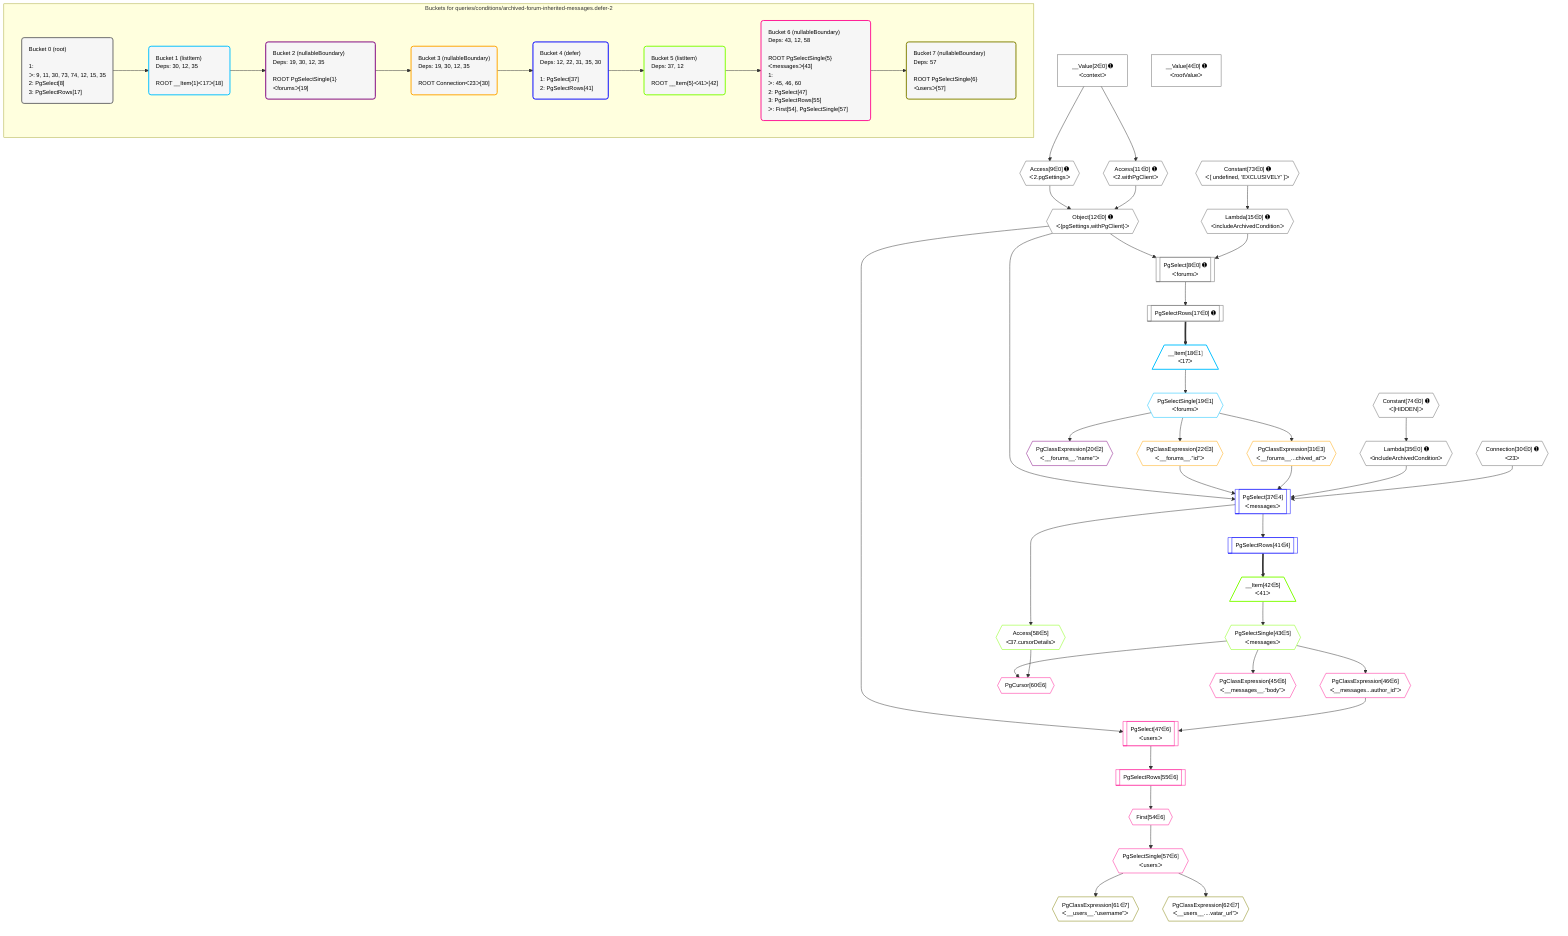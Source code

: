 %%{init: {'themeVariables': { 'fontSize': '12px'}}}%%
graph TD
    classDef path fill:#eee,stroke:#000,color:#000
    classDef plan fill:#fff,stroke-width:1px,color:#000
    classDef itemplan fill:#fff,stroke-width:2px,color:#000
    classDef unbatchedplan fill:#dff,stroke-width:1px,color:#000
    classDef sideeffectplan fill:#fcc,stroke-width:2px,color:#000
    classDef bucket fill:#f6f6f6,color:#000,stroke-width:2px,text-align:left

    subgraph "Buckets for queries/conditions/archived-forum-inherited-messages.defer-2"
    Bucket0("Bucket 0 (root)<br /><br />1: <br />ᐳ: 9, 11, 30, 73, 74, 12, 15, 35<br />2: PgSelect[8]<br />3: PgSelectRows[17]"):::bucket
    Bucket1("Bucket 1 (listItem)<br />Deps: 30, 12, 35<br /><br />ROOT __Item{1}ᐸ17ᐳ[18]"):::bucket
    Bucket2("Bucket 2 (nullableBoundary)<br />Deps: 19, 30, 12, 35<br /><br />ROOT PgSelectSingle{1}ᐸforumsᐳ[19]"):::bucket
    Bucket3("Bucket 3 (nullableBoundary)<br />Deps: 19, 30, 12, 35<br /><br />ROOT Connectionᐸ23ᐳ[30]"):::bucket
    Bucket4("Bucket 4 (defer)<br />Deps: 12, 22, 31, 35, 30<br /><br />1: PgSelect[37]<br />2: PgSelectRows[41]"):::bucket
    Bucket5("Bucket 5 (listItem)<br />Deps: 37, 12<br /><br />ROOT __Item{5}ᐸ41ᐳ[42]"):::bucket
    Bucket6("Bucket 6 (nullableBoundary)<br />Deps: 43, 12, 58<br /><br />ROOT PgSelectSingle{5}ᐸmessagesᐳ[43]<br />1: <br />ᐳ: 45, 46, 60<br />2: PgSelect[47]<br />3: PgSelectRows[55]<br />ᐳ: First[54], PgSelectSingle[57]"):::bucket
    Bucket7("Bucket 7 (nullableBoundary)<br />Deps: 57<br /><br />ROOT PgSelectSingle{6}ᐸusersᐳ[57]"):::bucket
    end
    Bucket0 --> Bucket1
    Bucket1 --> Bucket2
    Bucket2 --> Bucket3
    Bucket3 --> Bucket4
    Bucket4 --> Bucket5
    Bucket5 --> Bucket6
    Bucket6 --> Bucket7

    %% plan dependencies
    PgSelect8[["PgSelect[8∈0] ➊<br />ᐸforumsᐳ"]]:::plan
    Object12{{"Object[12∈0] ➊<br />ᐸ{pgSettings,withPgClient}ᐳ"}}:::plan
    Lambda15{{"Lambda[15∈0] ➊<br />ᐸincludeArchivedConditionᐳ"}}:::plan
    Object12 & Lambda15 --> PgSelect8
    Access9{{"Access[9∈0] ➊<br />ᐸ2.pgSettingsᐳ"}}:::plan
    Access11{{"Access[11∈0] ➊<br />ᐸ2.withPgClientᐳ"}}:::plan
    Access9 & Access11 --> Object12
    __Value2["__Value[2∈0] ➊<br />ᐸcontextᐳ"]:::plan
    __Value2 --> Access9
    __Value2 --> Access11
    Constant73{{"Constant[73∈0] ➊<br />ᐸ[ undefined, 'EXCLUSIVELY' ]ᐳ"}}:::plan
    Constant73 --> Lambda15
    PgSelectRows17[["PgSelectRows[17∈0] ➊"]]:::plan
    PgSelect8 --> PgSelectRows17
    Lambda35{{"Lambda[35∈0] ➊<br />ᐸincludeArchivedConditionᐳ"}}:::plan
    Constant74{{"Constant[74∈0] ➊<br />ᐸ[HIDDEN]ᐳ"}}:::plan
    Constant74 --> Lambda35
    __Value4["__Value[4∈0] ➊<br />ᐸrootValueᐳ"]:::plan
    Connection30{{"Connection[30∈0] ➊<br />ᐸ23ᐳ"}}:::plan
    __Item18[/"__Item[18∈1]<br />ᐸ17ᐳ"\]:::itemplan
    PgSelectRows17 ==> __Item18
    PgSelectSingle19{{"PgSelectSingle[19∈1]<br />ᐸforumsᐳ"}}:::plan
    __Item18 --> PgSelectSingle19
    PgClassExpression20{{"PgClassExpression[20∈2]<br />ᐸ__forums__.”name”ᐳ"}}:::plan
    PgSelectSingle19 --> PgClassExpression20
    PgClassExpression22{{"PgClassExpression[22∈3]<br />ᐸ__forums__.”id”ᐳ"}}:::plan
    PgSelectSingle19 --> PgClassExpression22
    PgClassExpression31{{"PgClassExpression[31∈3]<br />ᐸ__forums__...chived_at”ᐳ"}}:::plan
    PgSelectSingle19 --> PgClassExpression31
    PgSelect37[["PgSelect[37∈4]<br />ᐸmessagesᐳ"]]:::plan
    Object12 & PgClassExpression22 & PgClassExpression31 & Lambda35 & Connection30 --> PgSelect37
    PgSelectRows41[["PgSelectRows[41∈4]"]]:::plan
    PgSelect37 --> PgSelectRows41
    __Item42[/"__Item[42∈5]<br />ᐸ41ᐳ"\]:::itemplan
    PgSelectRows41 ==> __Item42
    PgSelectSingle43{{"PgSelectSingle[43∈5]<br />ᐸmessagesᐳ"}}:::plan
    __Item42 --> PgSelectSingle43
    Access58{{"Access[58∈5]<br />ᐸ37.cursorDetailsᐳ"}}:::plan
    PgSelect37 --> Access58
    PgSelect47[["PgSelect[47∈6]<br />ᐸusersᐳ"]]:::plan
    PgClassExpression46{{"PgClassExpression[46∈6]<br />ᐸ__messages...author_id”ᐳ"}}:::plan
    Object12 & PgClassExpression46 --> PgSelect47
    PgCursor60{{"PgCursor[60∈6]"}}:::plan
    PgSelectSingle43 & Access58 --> PgCursor60
    PgClassExpression45{{"PgClassExpression[45∈6]<br />ᐸ__messages__.”body”ᐳ"}}:::plan
    PgSelectSingle43 --> PgClassExpression45
    PgSelectSingle43 --> PgClassExpression46
    First54{{"First[54∈6]"}}:::plan
    PgSelectRows55[["PgSelectRows[55∈6]"]]:::plan
    PgSelectRows55 --> First54
    PgSelect47 --> PgSelectRows55
    PgSelectSingle57{{"PgSelectSingle[57∈6]<br />ᐸusersᐳ"}}:::plan
    First54 --> PgSelectSingle57
    PgClassExpression61{{"PgClassExpression[61∈7]<br />ᐸ__users__.”username”ᐳ"}}:::plan
    PgSelectSingle57 --> PgClassExpression61
    PgClassExpression62{{"PgClassExpression[62∈7]<br />ᐸ__users__....vatar_url”ᐳ"}}:::plan
    PgSelectSingle57 --> PgClassExpression62

    %% define steps
    classDef bucket0 stroke:#696969
    class Bucket0,__Value2,__Value4,PgSelect8,Access9,Access11,Object12,Lambda15,PgSelectRows17,Connection30,Lambda35,Constant73,Constant74 bucket0
    classDef bucket1 stroke:#00bfff
    class Bucket1,__Item18,PgSelectSingle19 bucket1
    classDef bucket2 stroke:#7f007f
    class Bucket2,PgClassExpression20 bucket2
    classDef bucket3 stroke:#ffa500
    class Bucket3,PgClassExpression22,PgClassExpression31 bucket3
    classDef bucket4 stroke:#0000ff
    class Bucket4,PgSelect37,PgSelectRows41 bucket4
    classDef bucket5 stroke:#7fff00
    class Bucket5,__Item42,PgSelectSingle43,Access58 bucket5
    classDef bucket6 stroke:#ff1493
    class Bucket6,PgClassExpression45,PgClassExpression46,PgSelect47,First54,PgSelectRows55,PgSelectSingle57,PgCursor60 bucket6
    classDef bucket7 stroke:#808000
    class Bucket7,PgClassExpression61,PgClassExpression62 bucket7